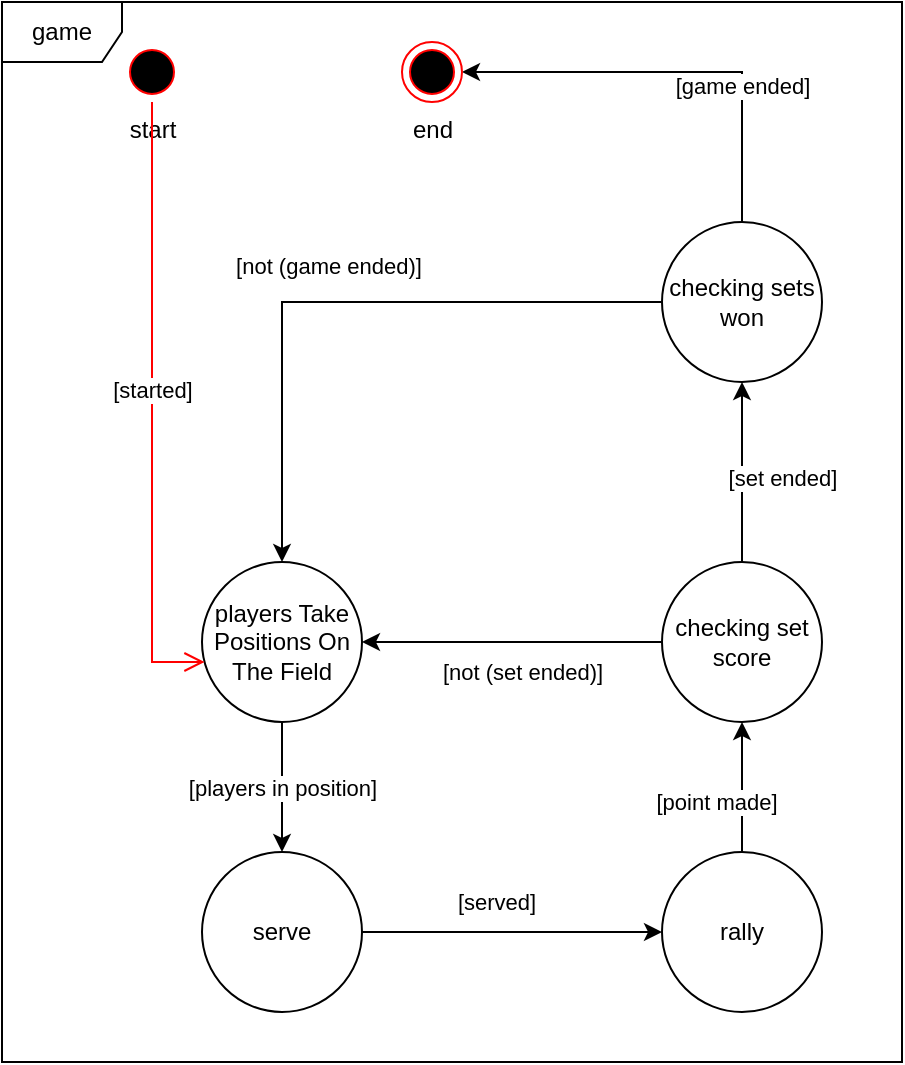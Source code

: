 <mxfile pages="1" version="11.2.5" type="device"><diagram id="Pshok0bx9JE-HMNfskgp" name="Page-1"><mxGraphModel dx="1102" dy="1044" grid="1" gridSize="10" guides="1" tooltips="1" connect="1" arrows="1" fold="1" page="0" pageScale="1" pageWidth="827" pageHeight="1169" math="0" shadow="0"><root><mxCell id="0"/><mxCell id="1" parent="0"/><mxCell id="FOOYNNSZbtBKj67F5jDb-1" value="game" style="shape=umlFrame;whiteSpace=wrap;html=1;" parent="1" vertex="1"><mxGeometry x="70" y="-340" width="450" height="530" as="geometry"/></mxCell><mxCell id="TX_N2TCMcjY-T4Us8mV_-81" value="[served]" style="edgeStyle=orthogonalEdgeStyle;rounded=0;orthogonalLoop=1;jettySize=auto;html=1;strokeColor=#000000;" parent="1" source="TX_N2TCMcjY-T4Us8mV_-91" target="TX_N2TCMcjY-T4Us8mV_-5" edge="1"><mxGeometry x="-0.111" y="15" relative="1" as="geometry"><mxPoint as="offset"/></mxGeometry></mxCell><mxCell id="TX_N2TCMcjY-T4Us8mV_-92" value="[players in position]" style="edgeStyle=orthogonalEdgeStyle;rounded=0;orthogonalLoop=1;jettySize=auto;html=1;exitX=0.5;exitY=1;exitDx=0;exitDy=0;entryX=0.5;entryY=0;entryDx=0;entryDy=0;strokeColor=#000000;" parent="1" source="TX_N2TCMcjY-T4Us8mV_-3" target="TX_N2TCMcjY-T4Us8mV_-91" edge="1"><mxGeometry relative="1" as="geometry"/></mxCell><mxCell id="TX_N2TCMcjY-T4Us8mV_-3" value="players Take Positions On The Field" style="ellipse;whiteSpace=wrap;html=1;aspect=fixed;" parent="1" vertex="1"><mxGeometry x="170" y="-60" width="80" height="80" as="geometry"/></mxCell><mxCell id="TX_N2TCMcjY-T4Us8mV_-87" value="[point made]" style="edgeStyle=orthogonalEdgeStyle;rounded=0;orthogonalLoop=1;jettySize=auto;html=1;strokeColor=#000000;" parent="1" source="TX_N2TCMcjY-T4Us8mV_-5" target="TX_N2TCMcjY-T4Us8mV_-61" edge="1"><mxGeometry x="-0.223" y="13" relative="1" as="geometry"><mxPoint x="550" y="60" as="targetPoint"/><mxPoint as="offset"/></mxGeometry></mxCell><mxCell id="TX_N2TCMcjY-T4Us8mV_-5" value="rally" style="ellipse;whiteSpace=wrap;html=1;aspect=fixed;" parent="1" vertex="1"><mxGeometry x="400" y="85" width="80" height="80" as="geometry"/></mxCell><mxCell id="TX_N2TCMcjY-T4Us8mV_-84" value="[game ended]" style="edgeStyle=orthogonalEdgeStyle;rounded=0;orthogonalLoop=1;jettySize=auto;html=1;exitX=0.5;exitY=0;exitDx=0;exitDy=0;strokeColor=#000000;entryX=1;entryY=0.5;entryDx=0;entryDy=0;" parent="1" source="TX_N2TCMcjY-T4Us8mV_-56" target="TX_N2TCMcjY-T4Us8mV_-75" edge="1"><mxGeometry x="-0.364" relative="1" as="geometry"><mxPoint as="offset"/></mxGeometry></mxCell><mxCell id="TX_N2TCMcjY-T4Us8mV_-85" value="[not (game ended)]" style="edgeStyle=orthogonalEdgeStyle;rounded=0;orthogonalLoop=1;jettySize=auto;html=1;strokeColor=#000000;" parent="1" source="TX_N2TCMcjY-T4Us8mV_-56" target="TX_N2TCMcjY-T4Us8mV_-3" edge="1"><mxGeometry x="0.043" y="-18" relative="1" as="geometry"><mxPoint as="offset"/></mxGeometry></mxCell><mxCell id="TX_N2TCMcjY-T4Us8mV_-56" value="checking sets won" style="ellipse;whiteSpace=wrap;html=1;aspect=fixed;" parent="1" vertex="1"><mxGeometry x="400" y="-230" width="80" height="80" as="geometry"/></mxCell><mxCell id="TX_N2TCMcjY-T4Us8mV_-68" value="[set ended]" style="edgeStyle=orthogonalEdgeStyle;rounded=0;orthogonalLoop=1;jettySize=auto;html=1;exitX=0.5;exitY=0;exitDx=0;exitDy=0;strokeColor=#000000;" parent="1" source="TX_N2TCMcjY-T4Us8mV_-61" target="TX_N2TCMcjY-T4Us8mV_-56" edge="1"><mxGeometry x="-0.064" y="-20" relative="1" as="geometry"><mxPoint as="offset"/></mxGeometry></mxCell><mxCell id="TX_N2TCMcjY-T4Us8mV_-71" value="[not (set ended)]" style="edgeStyle=orthogonalEdgeStyle;rounded=0;orthogonalLoop=1;jettySize=auto;html=1;exitX=0;exitY=0.5;exitDx=0;exitDy=0;entryX=1;entryY=0.5;entryDx=0;entryDy=0;strokeColor=#000000;" parent="1" source="TX_N2TCMcjY-T4Us8mV_-61" target="TX_N2TCMcjY-T4Us8mV_-3" edge="1"><mxGeometry x="-0.068" y="15" relative="1" as="geometry"><mxPoint as="offset"/></mxGeometry></mxCell><mxCell id="TX_N2TCMcjY-T4Us8mV_-61" value="checking set score" style="ellipse;whiteSpace=wrap;html=1;aspect=fixed;" parent="1" vertex="1"><mxGeometry x="400" y="-60" width="80" height="80" as="geometry"/></mxCell><mxCell id="TX_N2TCMcjY-T4Us8mV_-75" value="&lt;br&gt;&lt;br&gt;&lt;br&gt;&lt;br&gt;end" style="ellipse;html=1;shape=endState;fillColor=#000000;strokeColor=#ff0000;" parent="1" vertex="1"><mxGeometry x="270" y="-320" width="30" height="30" as="geometry"/></mxCell><mxCell id="TX_N2TCMcjY-T4Us8mV_-76" value="&lt;br&gt;&lt;br&gt;&lt;br&gt;&lt;br&gt;start" style="ellipse;html=1;shape=startState;fillColor=#000000;strokeColor=#ff0000;" parent="1" vertex="1"><mxGeometry x="130" y="-320" width="30" height="30" as="geometry"/></mxCell><mxCell id="TX_N2TCMcjY-T4Us8mV_-77" value="[started]" style="edgeStyle=orthogonalEdgeStyle;html=1;verticalAlign=bottom;endArrow=open;endSize=8;strokeColor=#ff0000;rounded=0;" parent="1" source="TX_N2TCMcjY-T4Us8mV_-76" target="TX_N2TCMcjY-T4Us8mV_-3" edge="1"><mxGeometry relative="1" as="geometry"><mxPoint x="145" y="-290" as="targetPoint"/><Array as="points"><mxPoint x="145" y="-10"/></Array></mxGeometry></mxCell><mxCell id="TX_N2TCMcjY-T4Us8mV_-91" value="serve" style="ellipse;whiteSpace=wrap;html=1;aspect=fixed;" parent="1" vertex="1"><mxGeometry x="170" y="85" width="80" height="80" as="geometry"/></mxCell></root></mxGraphModel></diagram></mxfile>